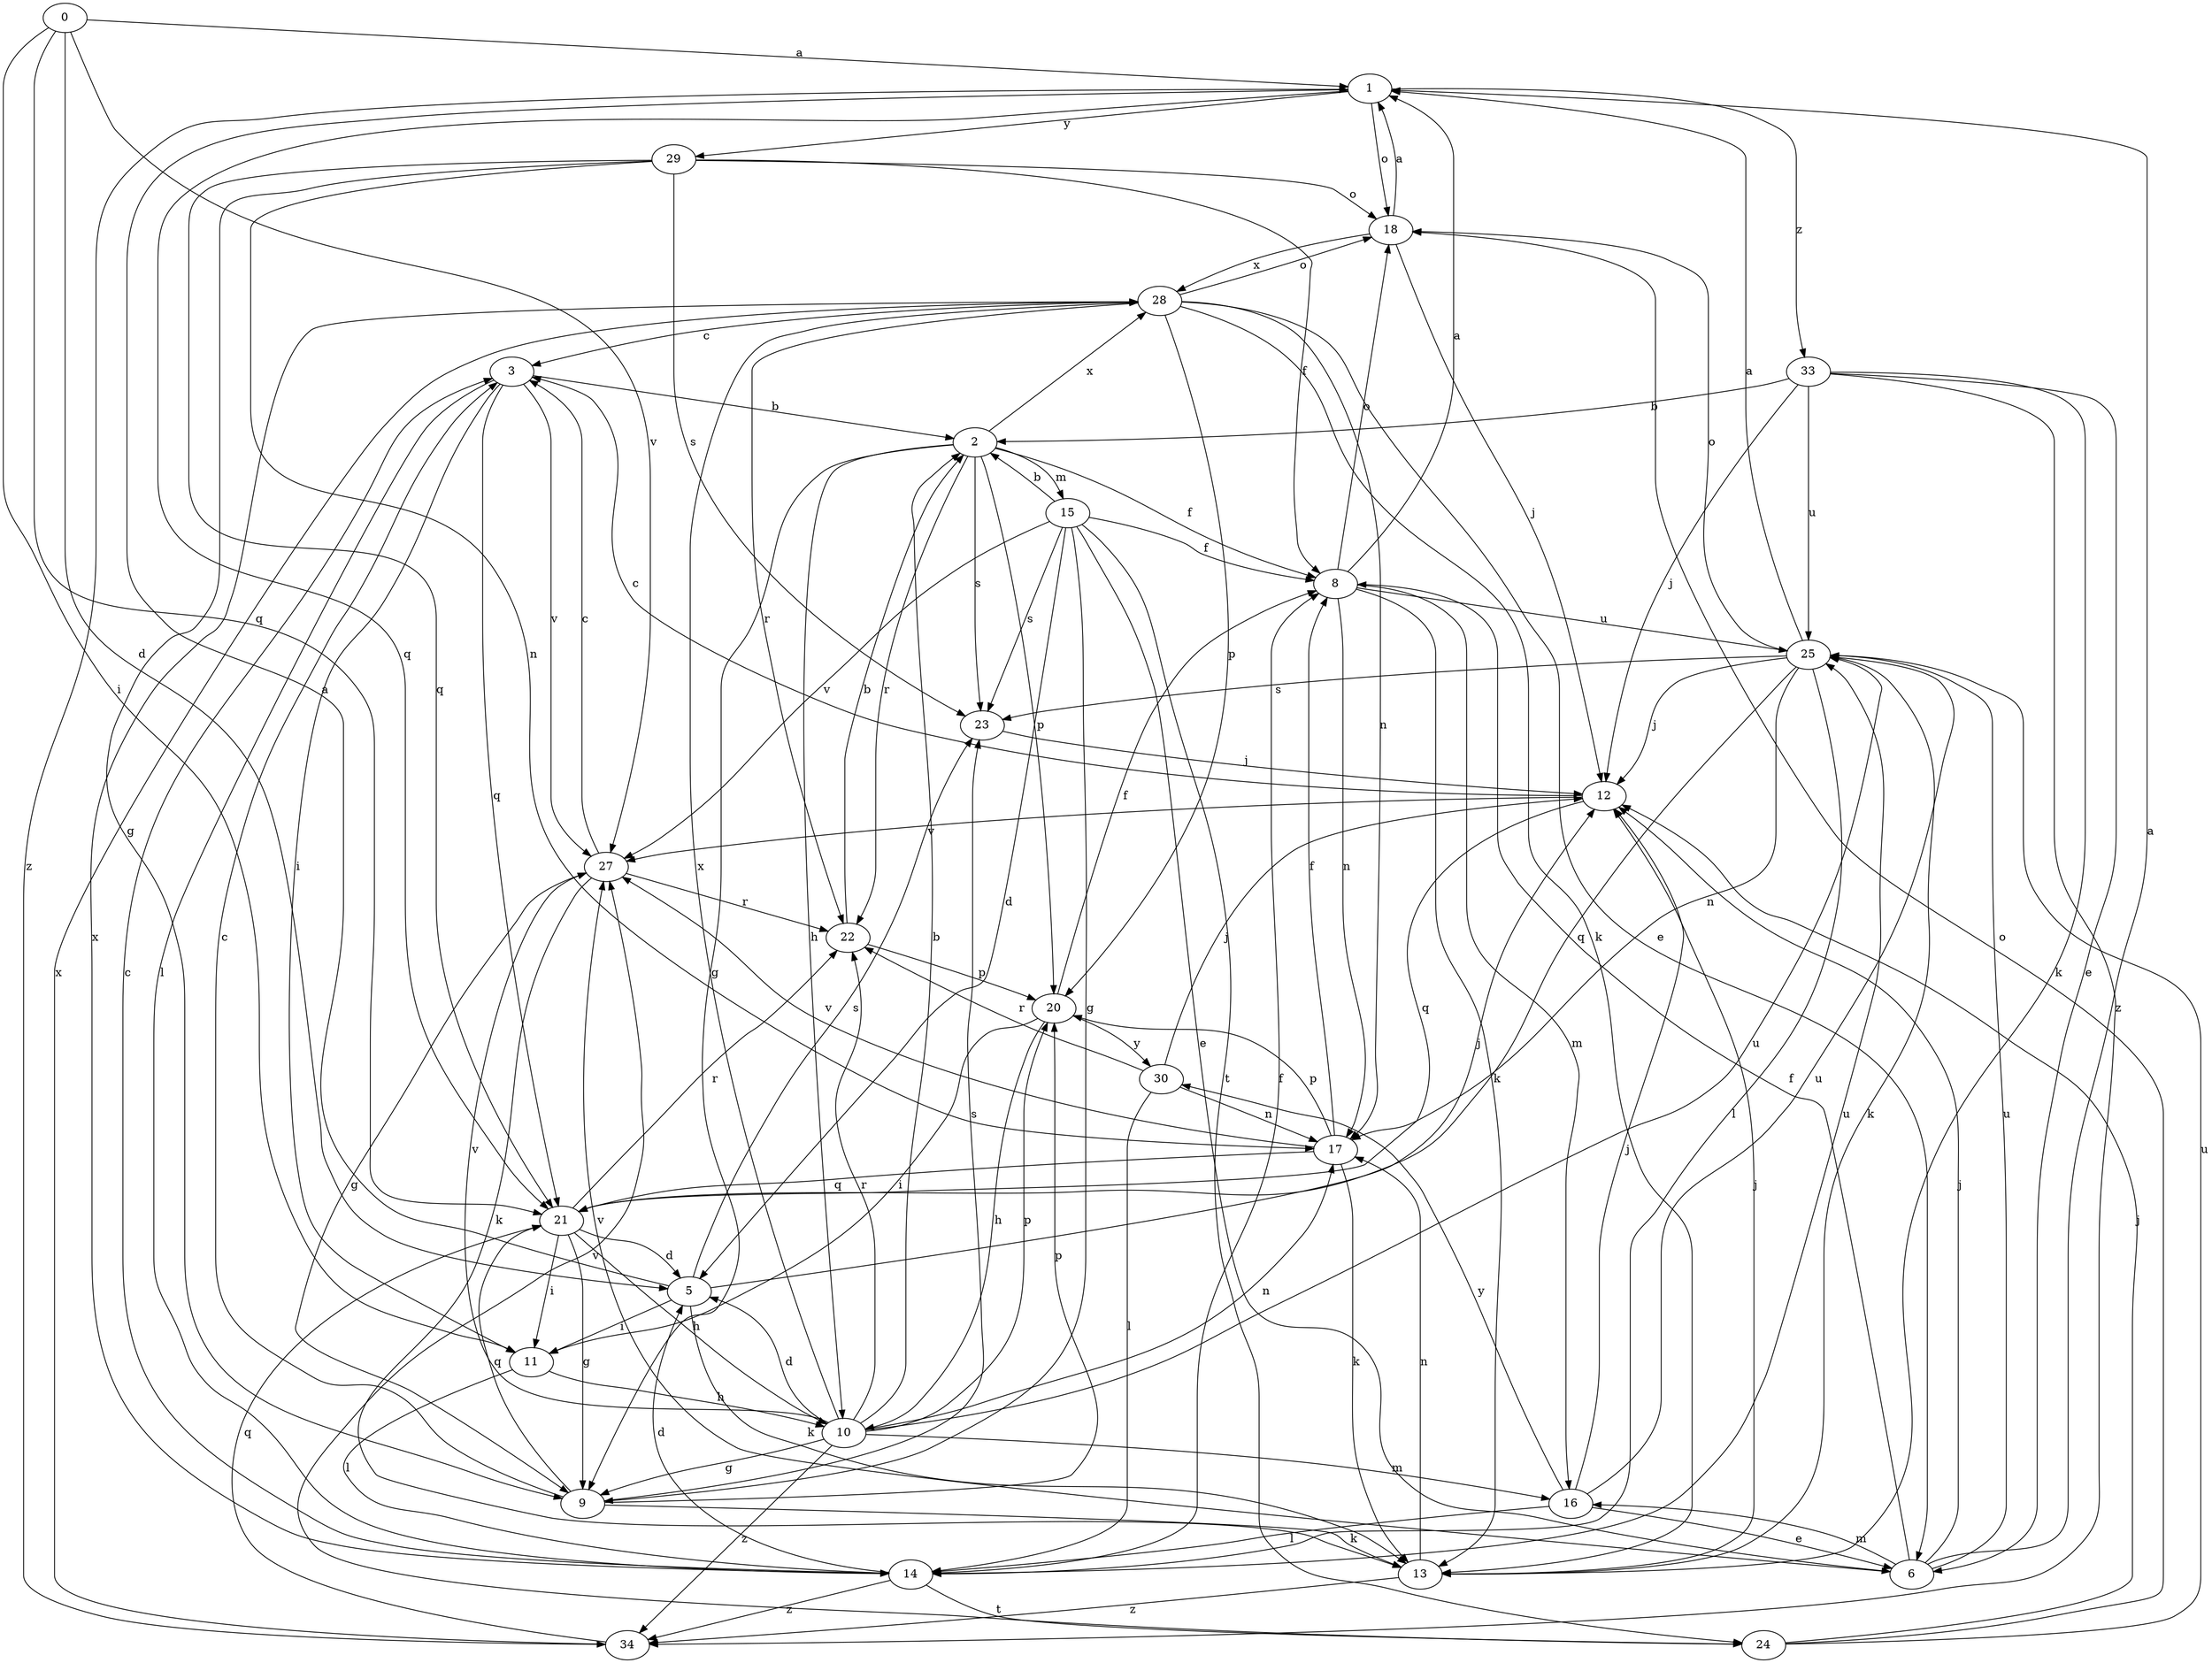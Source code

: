 strict digraph  {
0;
1;
2;
3;
5;
6;
8;
9;
10;
11;
12;
13;
14;
15;
16;
17;
18;
20;
21;
22;
23;
24;
25;
27;
28;
29;
30;
33;
34;
0 -> 1  [label=a];
0 -> 5  [label=d];
0 -> 11  [label=i];
0 -> 21  [label=q];
0 -> 27  [label=v];
1 -> 18  [label=o];
1 -> 21  [label=q];
1 -> 29  [label=y];
1 -> 33  [label=z];
1 -> 34  [label=z];
2 -> 8  [label=f];
2 -> 9  [label=g];
2 -> 10  [label=h];
2 -> 15  [label=m];
2 -> 20  [label=p];
2 -> 22  [label=r];
2 -> 23  [label=s];
2 -> 28  [label=x];
3 -> 2  [label=b];
3 -> 11  [label=i];
3 -> 14  [label=l];
3 -> 21  [label=q];
3 -> 27  [label=v];
5 -> 1  [label=a];
5 -> 11  [label=i];
5 -> 12  [label=j];
5 -> 13  [label=k];
5 -> 23  [label=s];
6 -> 1  [label=a];
6 -> 8  [label=f];
6 -> 12  [label=j];
6 -> 16  [label=m];
6 -> 25  [label=u];
6 -> 27  [label=v];
8 -> 1  [label=a];
8 -> 13  [label=k];
8 -> 16  [label=m];
8 -> 17  [label=n];
8 -> 18  [label=o];
8 -> 25  [label=u];
9 -> 3  [label=c];
9 -> 13  [label=k];
9 -> 20  [label=p];
9 -> 21  [label=q];
9 -> 23  [label=s];
10 -> 2  [label=b];
10 -> 5  [label=d];
10 -> 9  [label=g];
10 -> 16  [label=m];
10 -> 17  [label=n];
10 -> 20  [label=p];
10 -> 22  [label=r];
10 -> 25  [label=u];
10 -> 27  [label=v];
10 -> 28  [label=x];
10 -> 34  [label=z];
11 -> 10  [label=h];
11 -> 14  [label=l];
12 -> 3  [label=c];
12 -> 21  [label=q];
12 -> 27  [label=v];
13 -> 12  [label=j];
13 -> 17  [label=n];
13 -> 34  [label=z];
14 -> 3  [label=c];
14 -> 5  [label=d];
14 -> 8  [label=f];
14 -> 24  [label=t];
14 -> 25  [label=u];
14 -> 28  [label=x];
14 -> 34  [label=z];
15 -> 2  [label=b];
15 -> 5  [label=d];
15 -> 6  [label=e];
15 -> 8  [label=f];
15 -> 9  [label=g];
15 -> 23  [label=s];
15 -> 24  [label=t];
15 -> 27  [label=v];
16 -> 6  [label=e];
16 -> 12  [label=j];
16 -> 14  [label=l];
16 -> 25  [label=u];
16 -> 30  [label=y];
17 -> 8  [label=f];
17 -> 13  [label=k];
17 -> 20  [label=p];
17 -> 21  [label=q];
17 -> 27  [label=v];
18 -> 1  [label=a];
18 -> 12  [label=j];
18 -> 28  [label=x];
20 -> 8  [label=f];
20 -> 10  [label=h];
20 -> 11  [label=i];
20 -> 30  [label=y];
21 -> 5  [label=d];
21 -> 9  [label=g];
21 -> 10  [label=h];
21 -> 11  [label=i];
21 -> 22  [label=r];
22 -> 2  [label=b];
22 -> 20  [label=p];
23 -> 12  [label=j];
24 -> 12  [label=j];
24 -> 18  [label=o];
24 -> 25  [label=u];
24 -> 27  [label=v];
25 -> 1  [label=a];
25 -> 12  [label=j];
25 -> 13  [label=k];
25 -> 14  [label=l];
25 -> 17  [label=n];
25 -> 18  [label=o];
25 -> 21  [label=q];
25 -> 23  [label=s];
27 -> 3  [label=c];
27 -> 9  [label=g];
27 -> 13  [label=k];
27 -> 22  [label=r];
28 -> 3  [label=c];
28 -> 6  [label=e];
28 -> 13  [label=k];
28 -> 17  [label=n];
28 -> 18  [label=o];
28 -> 20  [label=p];
28 -> 22  [label=r];
29 -> 8  [label=f];
29 -> 9  [label=g];
29 -> 17  [label=n];
29 -> 18  [label=o];
29 -> 21  [label=q];
29 -> 23  [label=s];
30 -> 12  [label=j];
30 -> 14  [label=l];
30 -> 17  [label=n];
30 -> 22  [label=r];
33 -> 2  [label=b];
33 -> 6  [label=e];
33 -> 12  [label=j];
33 -> 13  [label=k];
33 -> 25  [label=u];
33 -> 34  [label=z];
34 -> 21  [label=q];
34 -> 28  [label=x];
}
